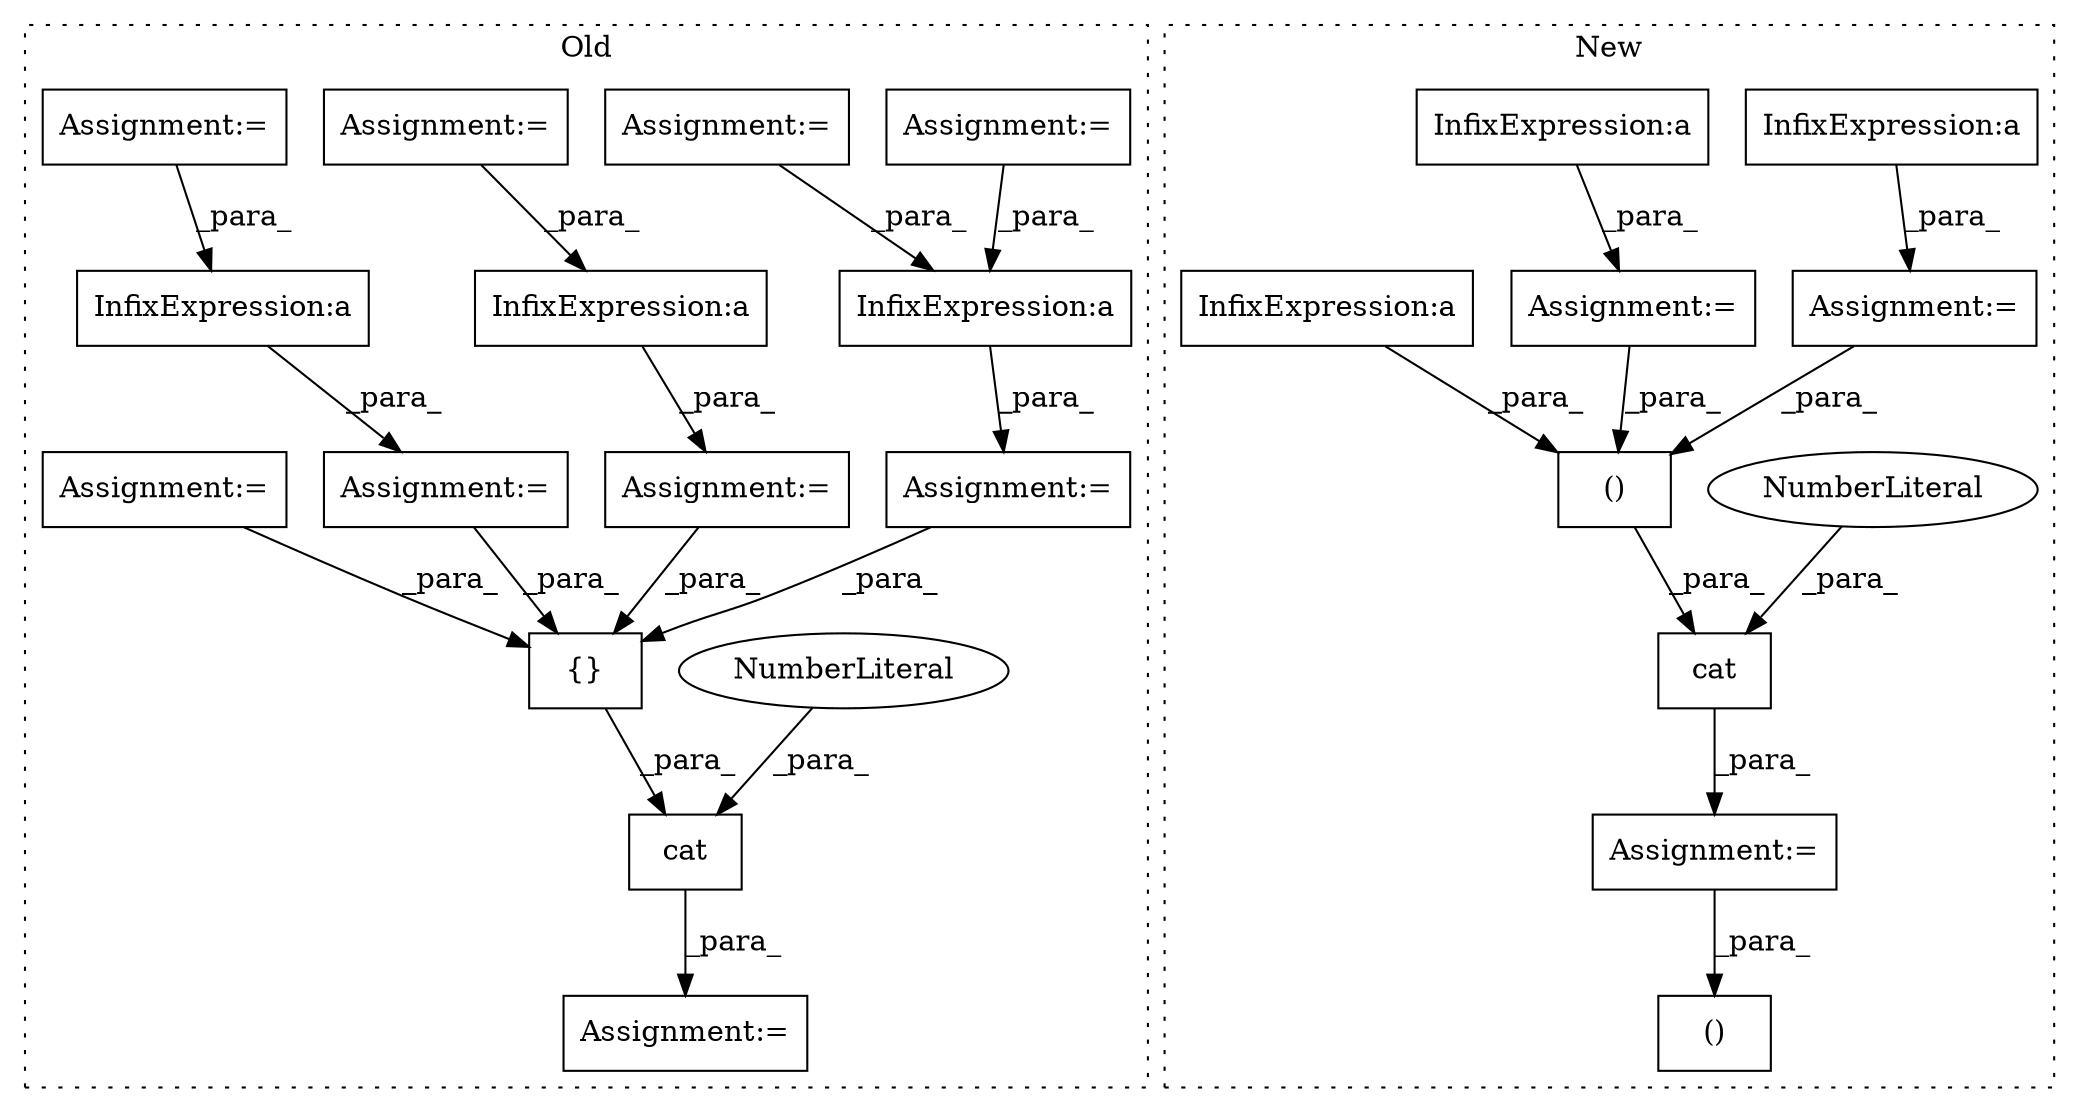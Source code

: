 digraph G {
subgraph cluster0 {
1 [label="{}" a="4" s="14859,14906" l="1,1" shape="box"];
3 [label="Assignment:=" a="7" s="14839" l="1" shape="box"];
7 [label="cat" a="32" s="14846,14909" l="4,1" shape="box"];
8 [label="NumberLiteral" a="34" s="14908" l="1" shape="ellipse"];
10 [label="Assignment:=" a="7" s="14629" l="1" shape="box"];
11 [label="Assignment:=" a="7" s="14678" l="1" shape="box"];
12 [label="Assignment:=" a="7" s="14716" l="1" shape="box"];
13 [label="Assignment:=" a="7" s="14500" l="1" shape="box"];
14 [label="Assignment:=" a="7" s="14419" l="1" shape="box"];
19 [label="Assignment:=" a="7" s="14370" l="1" shape="box"];
20 [label="Assignment:=" a="7" s="14332" l="1" shape="box"];
21 [label="InfixExpression:a" a="27" s="14730" l="3" shape="box"];
22 [label="InfixExpression:a" a="27" s="14384" l="3" shape="box"];
24 [label="Assignment:=" a="7" s="14765" l="1" shape="box"];
25 [label="InfixExpression:a" a="27" s="14514" l="3" shape="box"];
label = "Old";
style="dotted";
}
subgraph cluster1 {
2 [label="cat" a="32" s="11767,11861" l="9,1" shape="box"];
4 [label="Assignment:=" a="7" s="11651" l="1" shape="box"];
5 [label="Assignment:=" a="7" s="11760" l="1" shape="box"];
6 [label="NumberLiteral" a="34" s="11860" l="1" shape="ellipse"];
9 [label="()" a="106" s="11880" l="19" shape="box"];
15 [label="InfixExpression:a" a="27" s="11570" l="3" shape="box"];
16 [label="()" a="106" s="11776" l="82" shape="box"];
17 [label="Assignment:=" a="7" s="11544" l="1" shape="box"];
18 [label="InfixExpression:a" a="27" s="11677" l="3" shape="box"];
23 [label="InfixExpression:a" a="27" s="11507" l="3" shape="box"];
label = "New";
style="dotted";
}
1 -> 7 [label="_para_"];
2 -> 5 [label="_para_"];
4 -> 16 [label="_para_"];
5 -> 9 [label="_para_"];
6 -> 2 [label="_para_"];
7 -> 3 [label="_para_"];
8 -> 7 [label="_para_"];
10 -> 21 [label="_para_"];
11 -> 21 [label="_para_"];
12 -> 1 [label="_para_"];
13 -> 1 [label="_para_"];
14 -> 25 [label="_para_"];
15 -> 17 [label="_para_"];
16 -> 2 [label="_para_"];
17 -> 16 [label="_para_"];
18 -> 4 [label="_para_"];
19 -> 1 [label="_para_"];
20 -> 22 [label="_para_"];
21 -> 12 [label="_para_"];
22 -> 19 [label="_para_"];
23 -> 16 [label="_para_"];
24 -> 1 [label="_para_"];
25 -> 13 [label="_para_"];
}